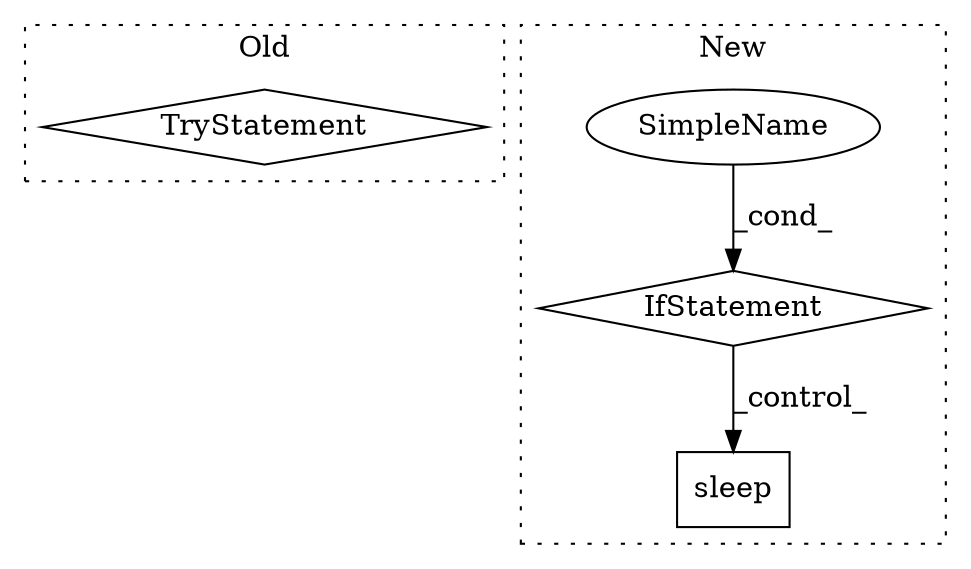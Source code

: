digraph G {
subgraph cluster0 {
1 [label="TryStatement" a="54" s="6210" l="4" shape="diamond"];
label = "Old";
style="dotted";
}
subgraph cluster1 {
2 [label="sleep" a="32" s="6364,6371" l="6,1" shape="box"];
3 [label="IfStatement" a="25" s="6329,6345" l="4,2" shape="diamond"];
4 [label="SimpleName" a="42" s="" l="" shape="ellipse"];
label = "New";
style="dotted";
}
3 -> 2 [label="_control_"];
4 -> 3 [label="_cond_"];
}